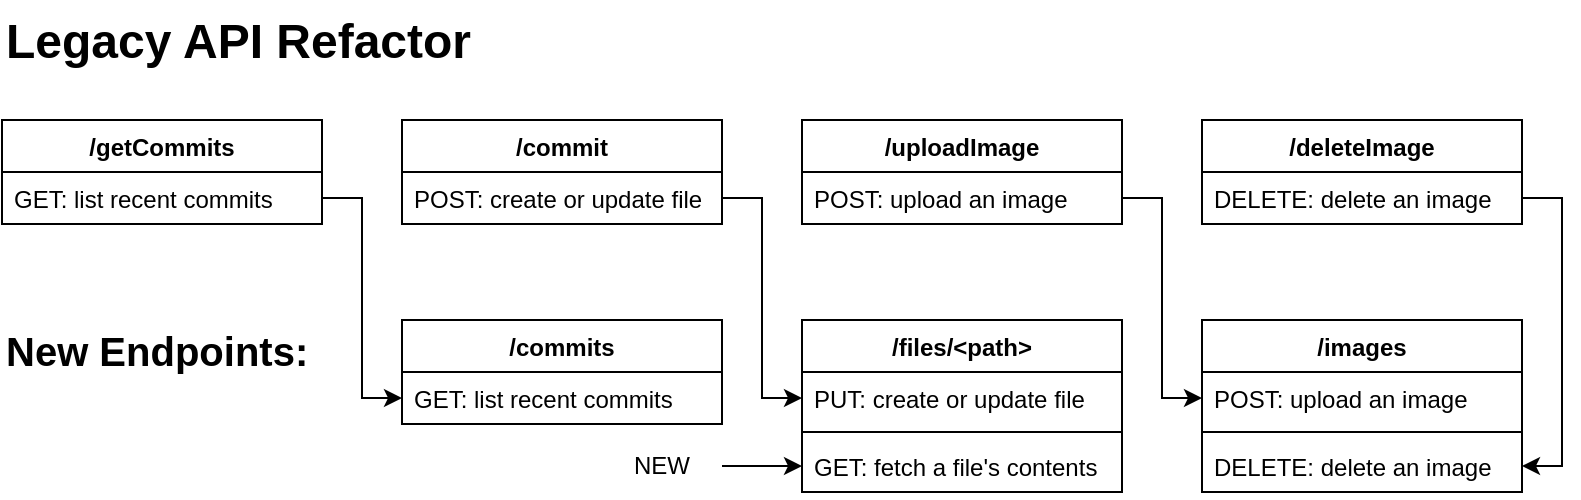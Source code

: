 <mxfile version="26.2.14">
  <diagram name="Page-1" id="wxAdG88sj4ZDVnb_hy_K">
    <mxGraphModel dx="835" dy="508" grid="1" gridSize="10" guides="1" tooltips="1" connect="1" arrows="1" fold="1" page="1" pageScale="1" pageWidth="850" pageHeight="1100" math="0" shadow="0">
      <root>
        <mxCell id="0" />
        <mxCell id="1" parent="0" />
        <mxCell id="wIB7wDG2Cj-p4bcjclMh-2" value="/commit" style="swimlane;fontStyle=1;align=center;verticalAlign=top;childLayout=stackLayout;horizontal=1;startSize=26;horizontalStack=0;resizeParent=1;resizeParentMax=0;resizeLast=0;collapsible=1;marginBottom=0;whiteSpace=wrap;html=1;" vertex="1" parent="1">
          <mxGeometry x="240" y="220" width="160" height="52" as="geometry" />
        </mxCell>
        <mxCell id="wIB7wDG2Cj-p4bcjclMh-3" value="POST: create or update file" style="text;strokeColor=none;fillColor=none;align=left;verticalAlign=top;spacingLeft=4;spacingRight=4;overflow=hidden;rotatable=0;points=[[0,0.5],[1,0.5]];portConstraint=eastwest;whiteSpace=wrap;html=1;" vertex="1" parent="wIB7wDG2Cj-p4bcjclMh-2">
          <mxGeometry y="26" width="160" height="26" as="geometry" />
        </mxCell>
        <mxCell id="wIB7wDG2Cj-p4bcjclMh-6" value="/getCommits" style="swimlane;fontStyle=1;align=center;verticalAlign=top;childLayout=stackLayout;horizontal=1;startSize=26;horizontalStack=0;resizeParent=1;resizeParentMax=0;resizeLast=0;collapsible=1;marginBottom=0;whiteSpace=wrap;html=1;" vertex="1" parent="1">
          <mxGeometry x="40" y="220" width="160" height="52" as="geometry" />
        </mxCell>
        <mxCell id="wIB7wDG2Cj-p4bcjclMh-7" value="GET: list recent commits" style="text;strokeColor=none;fillColor=none;align=left;verticalAlign=top;spacingLeft=4;spacingRight=4;overflow=hidden;rotatable=0;points=[[0,0.5],[1,0.5]];portConstraint=eastwest;whiteSpace=wrap;html=1;" vertex="1" parent="wIB7wDG2Cj-p4bcjclMh-6">
          <mxGeometry y="26" width="160" height="26" as="geometry" />
        </mxCell>
        <mxCell id="wIB7wDG2Cj-p4bcjclMh-8" value="/uploadImage" style="swimlane;fontStyle=1;align=center;verticalAlign=top;childLayout=stackLayout;horizontal=1;startSize=26;horizontalStack=0;resizeParent=1;resizeParentMax=0;resizeLast=0;collapsible=1;marginBottom=0;whiteSpace=wrap;html=1;" vertex="1" parent="1">
          <mxGeometry x="440" y="220" width="160" height="52" as="geometry" />
        </mxCell>
        <mxCell id="wIB7wDG2Cj-p4bcjclMh-9" value="POST: upload an image" style="text;strokeColor=none;fillColor=none;align=left;verticalAlign=top;spacingLeft=4;spacingRight=4;overflow=hidden;rotatable=0;points=[[0,0.5],[1,0.5]];portConstraint=eastwest;whiteSpace=wrap;html=1;" vertex="1" parent="wIB7wDG2Cj-p4bcjclMh-8">
          <mxGeometry y="26" width="160" height="26" as="geometry" />
        </mxCell>
        <mxCell id="wIB7wDG2Cj-p4bcjclMh-10" value="/deleteImage" style="swimlane;fontStyle=1;align=center;verticalAlign=top;childLayout=stackLayout;horizontal=1;startSize=26;horizontalStack=0;resizeParent=1;resizeParentMax=0;resizeLast=0;collapsible=1;marginBottom=0;whiteSpace=wrap;html=1;" vertex="1" parent="1">
          <mxGeometry x="640" y="220" width="160" height="52" as="geometry" />
        </mxCell>
        <mxCell id="wIB7wDG2Cj-p4bcjclMh-11" value="DELETE: delete an image" style="text;strokeColor=none;fillColor=none;align=left;verticalAlign=top;spacingLeft=4;spacingRight=4;overflow=hidden;rotatable=0;points=[[0,0.5],[1,0.5]];portConstraint=eastwest;whiteSpace=wrap;html=1;" vertex="1" parent="wIB7wDG2Cj-p4bcjclMh-10">
          <mxGeometry y="26" width="160" height="26" as="geometry" />
        </mxCell>
        <mxCell id="wIB7wDG2Cj-p4bcjclMh-12" value="/files/&amp;lt;path&amp;gt;" style="swimlane;fontStyle=1;align=center;verticalAlign=top;childLayout=stackLayout;horizontal=1;startSize=26;horizontalStack=0;resizeParent=1;resizeParentMax=0;resizeLast=0;collapsible=1;marginBottom=0;whiteSpace=wrap;html=1;" vertex="1" parent="1">
          <mxGeometry x="440" y="320" width="160" height="86" as="geometry" />
        </mxCell>
        <mxCell id="wIB7wDG2Cj-p4bcjclMh-15" value="PUT: create or update file" style="text;strokeColor=none;fillColor=none;align=left;verticalAlign=top;spacingLeft=4;spacingRight=4;overflow=hidden;rotatable=0;points=[[0,0.5],[1,0.5]];portConstraint=eastwest;whiteSpace=wrap;html=1;" vertex="1" parent="wIB7wDG2Cj-p4bcjclMh-12">
          <mxGeometry y="26" width="160" height="26" as="geometry" />
        </mxCell>
        <mxCell id="wIB7wDG2Cj-p4bcjclMh-14" value="" style="line;strokeWidth=1;fillColor=none;align=left;verticalAlign=middle;spacingTop=-1;spacingLeft=3;spacingRight=3;rotatable=0;labelPosition=right;points=[];portConstraint=eastwest;strokeColor=inherit;" vertex="1" parent="wIB7wDG2Cj-p4bcjclMh-12">
          <mxGeometry y="52" width="160" height="8" as="geometry" />
        </mxCell>
        <mxCell id="wIB7wDG2Cj-p4bcjclMh-13" value="GET: fetch a file&#39;s contents" style="text;strokeColor=none;fillColor=none;align=left;verticalAlign=top;spacingLeft=4;spacingRight=4;overflow=hidden;rotatable=0;points=[[0,0.5],[1,0.5]];portConstraint=eastwest;whiteSpace=wrap;html=1;" vertex="1" parent="wIB7wDG2Cj-p4bcjclMh-12">
          <mxGeometry y="60" width="160" height="26" as="geometry" />
        </mxCell>
        <mxCell id="wIB7wDG2Cj-p4bcjclMh-16" value="/commits" style="swimlane;fontStyle=1;align=center;verticalAlign=top;childLayout=stackLayout;horizontal=1;startSize=26;horizontalStack=0;resizeParent=1;resizeParentMax=0;resizeLast=0;collapsible=1;marginBottom=0;whiteSpace=wrap;html=1;" vertex="1" parent="1">
          <mxGeometry x="240" y="320" width="160" height="52" as="geometry" />
        </mxCell>
        <mxCell id="wIB7wDG2Cj-p4bcjclMh-17" value="GET: list recent commits" style="text;strokeColor=none;fillColor=none;align=left;verticalAlign=top;spacingLeft=4;spacingRight=4;overflow=hidden;rotatable=0;points=[[0,0.5],[1,0.5]];portConstraint=eastwest;whiteSpace=wrap;html=1;" vertex="1" parent="wIB7wDG2Cj-p4bcjclMh-16">
          <mxGeometry y="26" width="160" height="26" as="geometry" />
        </mxCell>
        <mxCell id="wIB7wDG2Cj-p4bcjclMh-26" value="/images" style="swimlane;fontStyle=1;align=center;verticalAlign=top;childLayout=stackLayout;horizontal=1;startSize=26;horizontalStack=0;resizeParent=1;resizeParentMax=0;resizeLast=0;collapsible=1;marginBottom=0;whiteSpace=wrap;html=1;" vertex="1" parent="1">
          <mxGeometry x="640" y="320" width="160" height="86" as="geometry" />
        </mxCell>
        <mxCell id="wIB7wDG2Cj-p4bcjclMh-27" value="POST: upload an image" style="text;strokeColor=none;fillColor=none;align=left;verticalAlign=top;spacingLeft=4;spacingRight=4;overflow=hidden;rotatable=0;points=[[0,0.5],[1,0.5]];portConstraint=eastwest;whiteSpace=wrap;html=1;" vertex="1" parent="wIB7wDG2Cj-p4bcjclMh-26">
          <mxGeometry y="26" width="160" height="26" as="geometry" />
        </mxCell>
        <mxCell id="wIB7wDG2Cj-p4bcjclMh-28" value="" style="line;strokeWidth=1;fillColor=none;align=left;verticalAlign=middle;spacingTop=-1;spacingLeft=3;spacingRight=3;rotatable=0;labelPosition=right;points=[];portConstraint=eastwest;strokeColor=inherit;" vertex="1" parent="wIB7wDG2Cj-p4bcjclMh-26">
          <mxGeometry y="52" width="160" height="8" as="geometry" />
        </mxCell>
        <mxCell id="wIB7wDG2Cj-p4bcjclMh-29" value="DELETE: delete an image" style="text;strokeColor=none;fillColor=none;align=left;verticalAlign=top;spacingLeft=4;spacingRight=4;overflow=hidden;rotatable=0;points=[[0,0.5],[1,0.5]];portConstraint=eastwest;whiteSpace=wrap;html=1;" vertex="1" parent="wIB7wDG2Cj-p4bcjclMh-26">
          <mxGeometry y="60" width="160" height="26" as="geometry" />
        </mxCell>
        <mxCell id="wIB7wDG2Cj-p4bcjclMh-32" style="edgeStyle=orthogonalEdgeStyle;rounded=0;orthogonalLoop=1;jettySize=auto;html=1;entryX=0;entryY=0.5;entryDx=0;entryDy=0;" edge="1" parent="1" source="wIB7wDG2Cj-p4bcjclMh-7" target="wIB7wDG2Cj-p4bcjclMh-17">
          <mxGeometry relative="1" as="geometry" />
        </mxCell>
        <mxCell id="wIB7wDG2Cj-p4bcjclMh-33" style="edgeStyle=orthogonalEdgeStyle;rounded=0;orthogonalLoop=1;jettySize=auto;html=1;entryX=0;entryY=0.5;entryDx=0;entryDy=0;" edge="1" parent="1" source="wIB7wDG2Cj-p4bcjclMh-3" target="wIB7wDG2Cj-p4bcjclMh-15">
          <mxGeometry relative="1" as="geometry" />
        </mxCell>
        <mxCell id="wIB7wDG2Cj-p4bcjclMh-34" style="edgeStyle=orthogonalEdgeStyle;rounded=0;orthogonalLoop=1;jettySize=auto;html=1;entryX=0;entryY=0.5;entryDx=0;entryDy=0;" edge="1" parent="1" source="wIB7wDG2Cj-p4bcjclMh-9" target="wIB7wDG2Cj-p4bcjclMh-27">
          <mxGeometry relative="1" as="geometry" />
        </mxCell>
        <mxCell id="wIB7wDG2Cj-p4bcjclMh-35" style="edgeStyle=orthogonalEdgeStyle;rounded=0;orthogonalLoop=1;jettySize=auto;html=1;entryX=1;entryY=0.5;entryDx=0;entryDy=0;" edge="1" parent="1" source="wIB7wDG2Cj-p4bcjclMh-11" target="wIB7wDG2Cj-p4bcjclMh-29">
          <mxGeometry relative="1" as="geometry">
            <Array as="points">
              <mxPoint x="820" y="259" />
              <mxPoint x="820" y="393" />
            </Array>
          </mxGeometry>
        </mxCell>
        <mxCell id="wIB7wDG2Cj-p4bcjclMh-36" value="&lt;h1 style=&quot;margin-top: 0px;&quot;&gt;Legacy API Refactor&lt;/h1&gt;" style="text;html=1;whiteSpace=wrap;overflow=hidden;rounded=0;" vertex="1" parent="1">
          <mxGeometry x="40" y="160" width="510" height="40" as="geometry" />
        </mxCell>
        <mxCell id="wIB7wDG2Cj-p4bcjclMh-48" style="edgeStyle=orthogonalEdgeStyle;rounded=0;orthogonalLoop=1;jettySize=auto;html=1;entryX=0;entryY=0.5;entryDx=0;entryDy=0;" edge="1" parent="1" source="wIB7wDG2Cj-p4bcjclMh-47" target="wIB7wDG2Cj-p4bcjclMh-13">
          <mxGeometry relative="1" as="geometry" />
        </mxCell>
        <mxCell id="wIB7wDG2Cj-p4bcjclMh-47" value="NEW" style="text;html=1;align=center;verticalAlign=middle;whiteSpace=wrap;rounded=0;" vertex="1" parent="1">
          <mxGeometry x="340" y="378" width="60" height="30" as="geometry" />
        </mxCell>
        <mxCell id="wIB7wDG2Cj-p4bcjclMh-50" value="New Endpoints:" style="text;html=1;align=left;verticalAlign=middle;whiteSpace=wrap;rounded=0;fontSize=20;fontStyle=1" vertex="1" parent="1">
          <mxGeometry x="40" y="320" width="170" height="30" as="geometry" />
        </mxCell>
      </root>
    </mxGraphModel>
  </diagram>
</mxfile>
